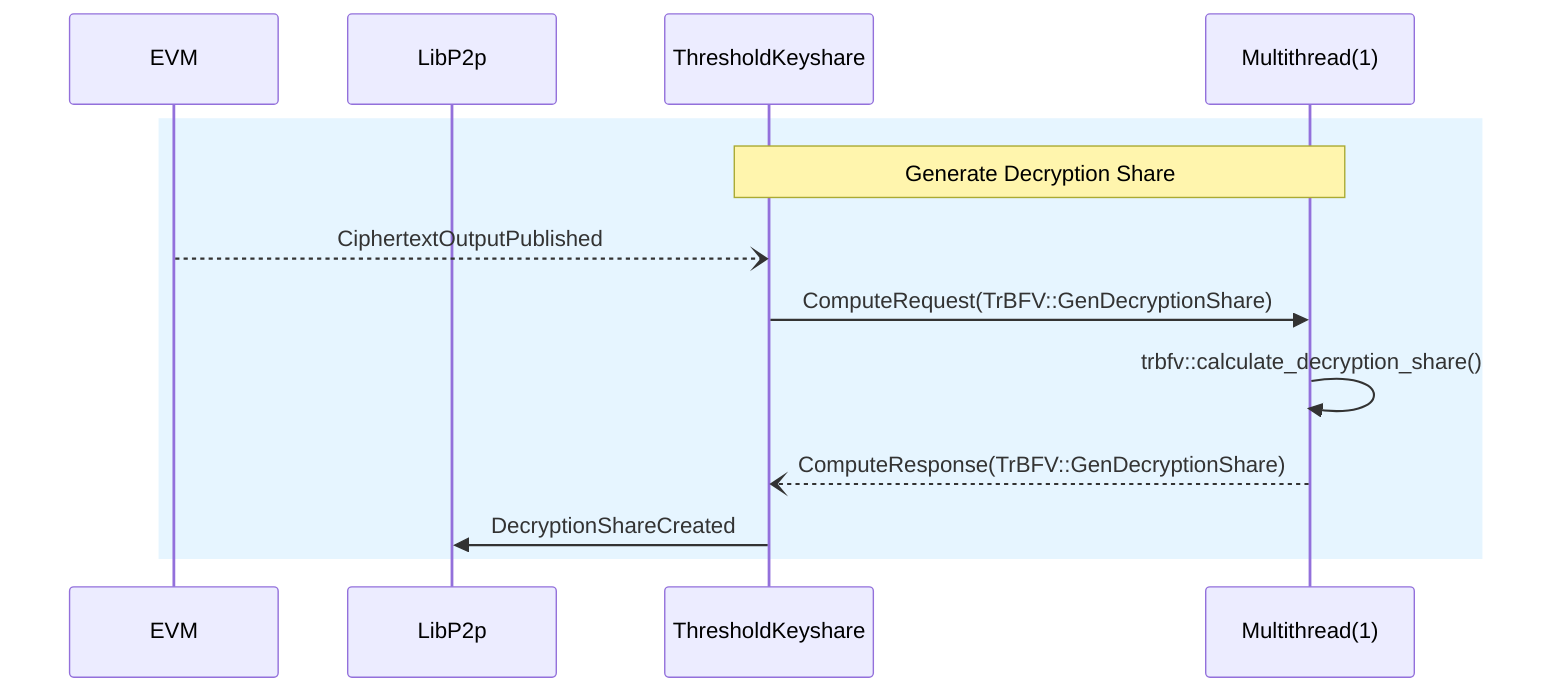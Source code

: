 sequenceDiagram
  participant E as EVM
  participant L as LibP2p
  participant K as ThresholdKeyshare
  participant M as Multithread(1)

  rect rgb(230, 245, 255)
    Note over K, M: Generate Decryption Share
    E --) K: CiphertextOutputPublished
    K ->> M: ComputeRequest(TrBFV::GenDecryptionShare)
    M ->> M: trbfv::calculate_decryption_share()
    M --) K: ComputeResponse(TrBFV::GenDecryptionShare)
    K ->> L: DecryptionShareCreated
  end
  autonumber